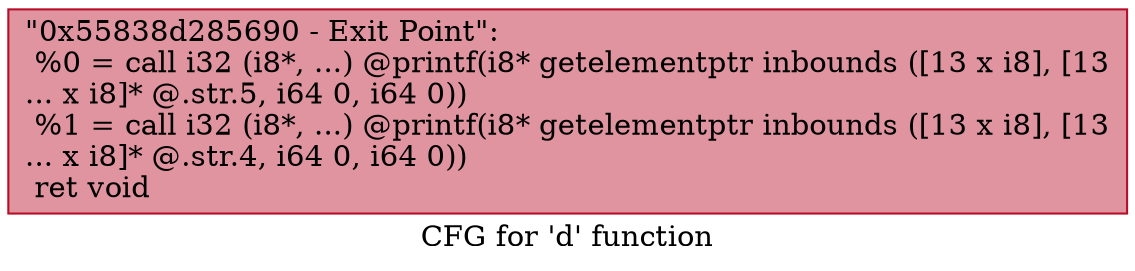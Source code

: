 digraph "CFG for 'd' function" {
	label="CFG for 'd' function";

	Node0x55838d285690 [shape=record,color="#b70d28ff", style=filled, fillcolor="#b70d2870",label="{\"0x55838d285690 - Exit Point\":\l  %0 = call i32 (i8*, ...) @printf(i8* getelementptr inbounds ([13 x i8], [13\l... x i8]* @.str.5, i64 0, i64 0))\l  %1 = call i32 (i8*, ...) @printf(i8* getelementptr inbounds ([13 x i8], [13\l... x i8]* @.str.4, i64 0, i64 0))\l  ret void\l}"];
}
